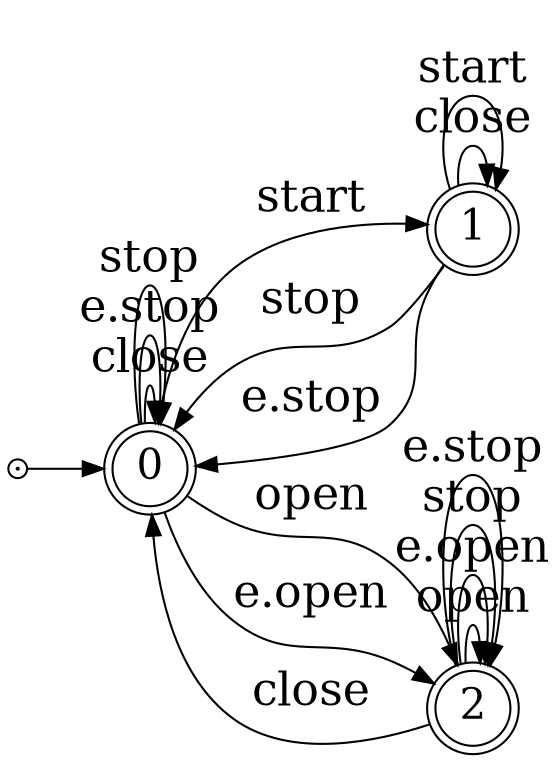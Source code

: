 digraph G {
    graph [pack="true" rankdir="LR" margin="0"];
    node [fontsize=20 shape="doublecircle" style="filled" height="0.5" width="0.5" fixedsize="true" fillcolor="white"];
    edge [fontsize=22]
	  zz [height="0" width="0" fixedsize="true" label="" fillcolor="black"];
  	zz -> 0 [label=""];

  	0 -> 0 [label="close"]
  	0 -> 0 [label="e.stop"]
  	0 -> 0 [label="stop"]

  	0 -> 1 [label="start"]
  	1 -> 0 [label="stop"]
  	1 -> 0 [label="e.stop"]

  	1 -> 1 [label="close"]
  	1 -> 1 [label="start"]

  	0 -> 2 [label="open"]
  	0 -> 2 [label="e.open"]
  	2 -> 0 [label="close"]

  	2 -> 2 [label="open"]
  	2 -> 2 [label="e.open"]
  	2 -> 2 [label="stop"]
  	2 -> 2 [label="e.stop"]
}

